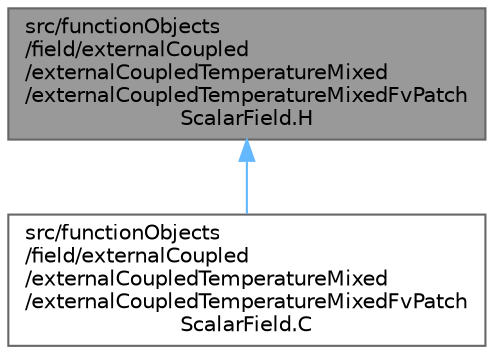 digraph "src/functionObjects/field/externalCoupled/externalCoupledTemperatureMixed/externalCoupledTemperatureMixedFvPatchScalarField.H"
{
 // LATEX_PDF_SIZE
  bgcolor="transparent";
  edge [fontname=Helvetica,fontsize=10,labelfontname=Helvetica,labelfontsize=10];
  node [fontname=Helvetica,fontsize=10,shape=box,height=0.2,width=0.4];
  Node1 [id="Node000001",label="src/functionObjects\l/field/externalCoupled\l/externalCoupledTemperatureMixed\l/externalCoupledTemperatureMixedFvPatch\lScalarField.H",height=0.2,width=0.4,color="gray40", fillcolor="grey60", style="filled", fontcolor="black",tooltip=" "];
  Node1 -> Node2 [id="edge1_Node000001_Node000002",dir="back",color="steelblue1",style="solid",tooltip=" "];
  Node2 [id="Node000002",label="src/functionObjects\l/field/externalCoupled\l/externalCoupledTemperatureMixed\l/externalCoupledTemperatureMixedFvPatch\lScalarField.C",height=0.2,width=0.4,color="grey40", fillcolor="white", style="filled",URL="$externalCoupledTemperatureMixedFvPatchScalarField_8C.html",tooltip=" "];
}
